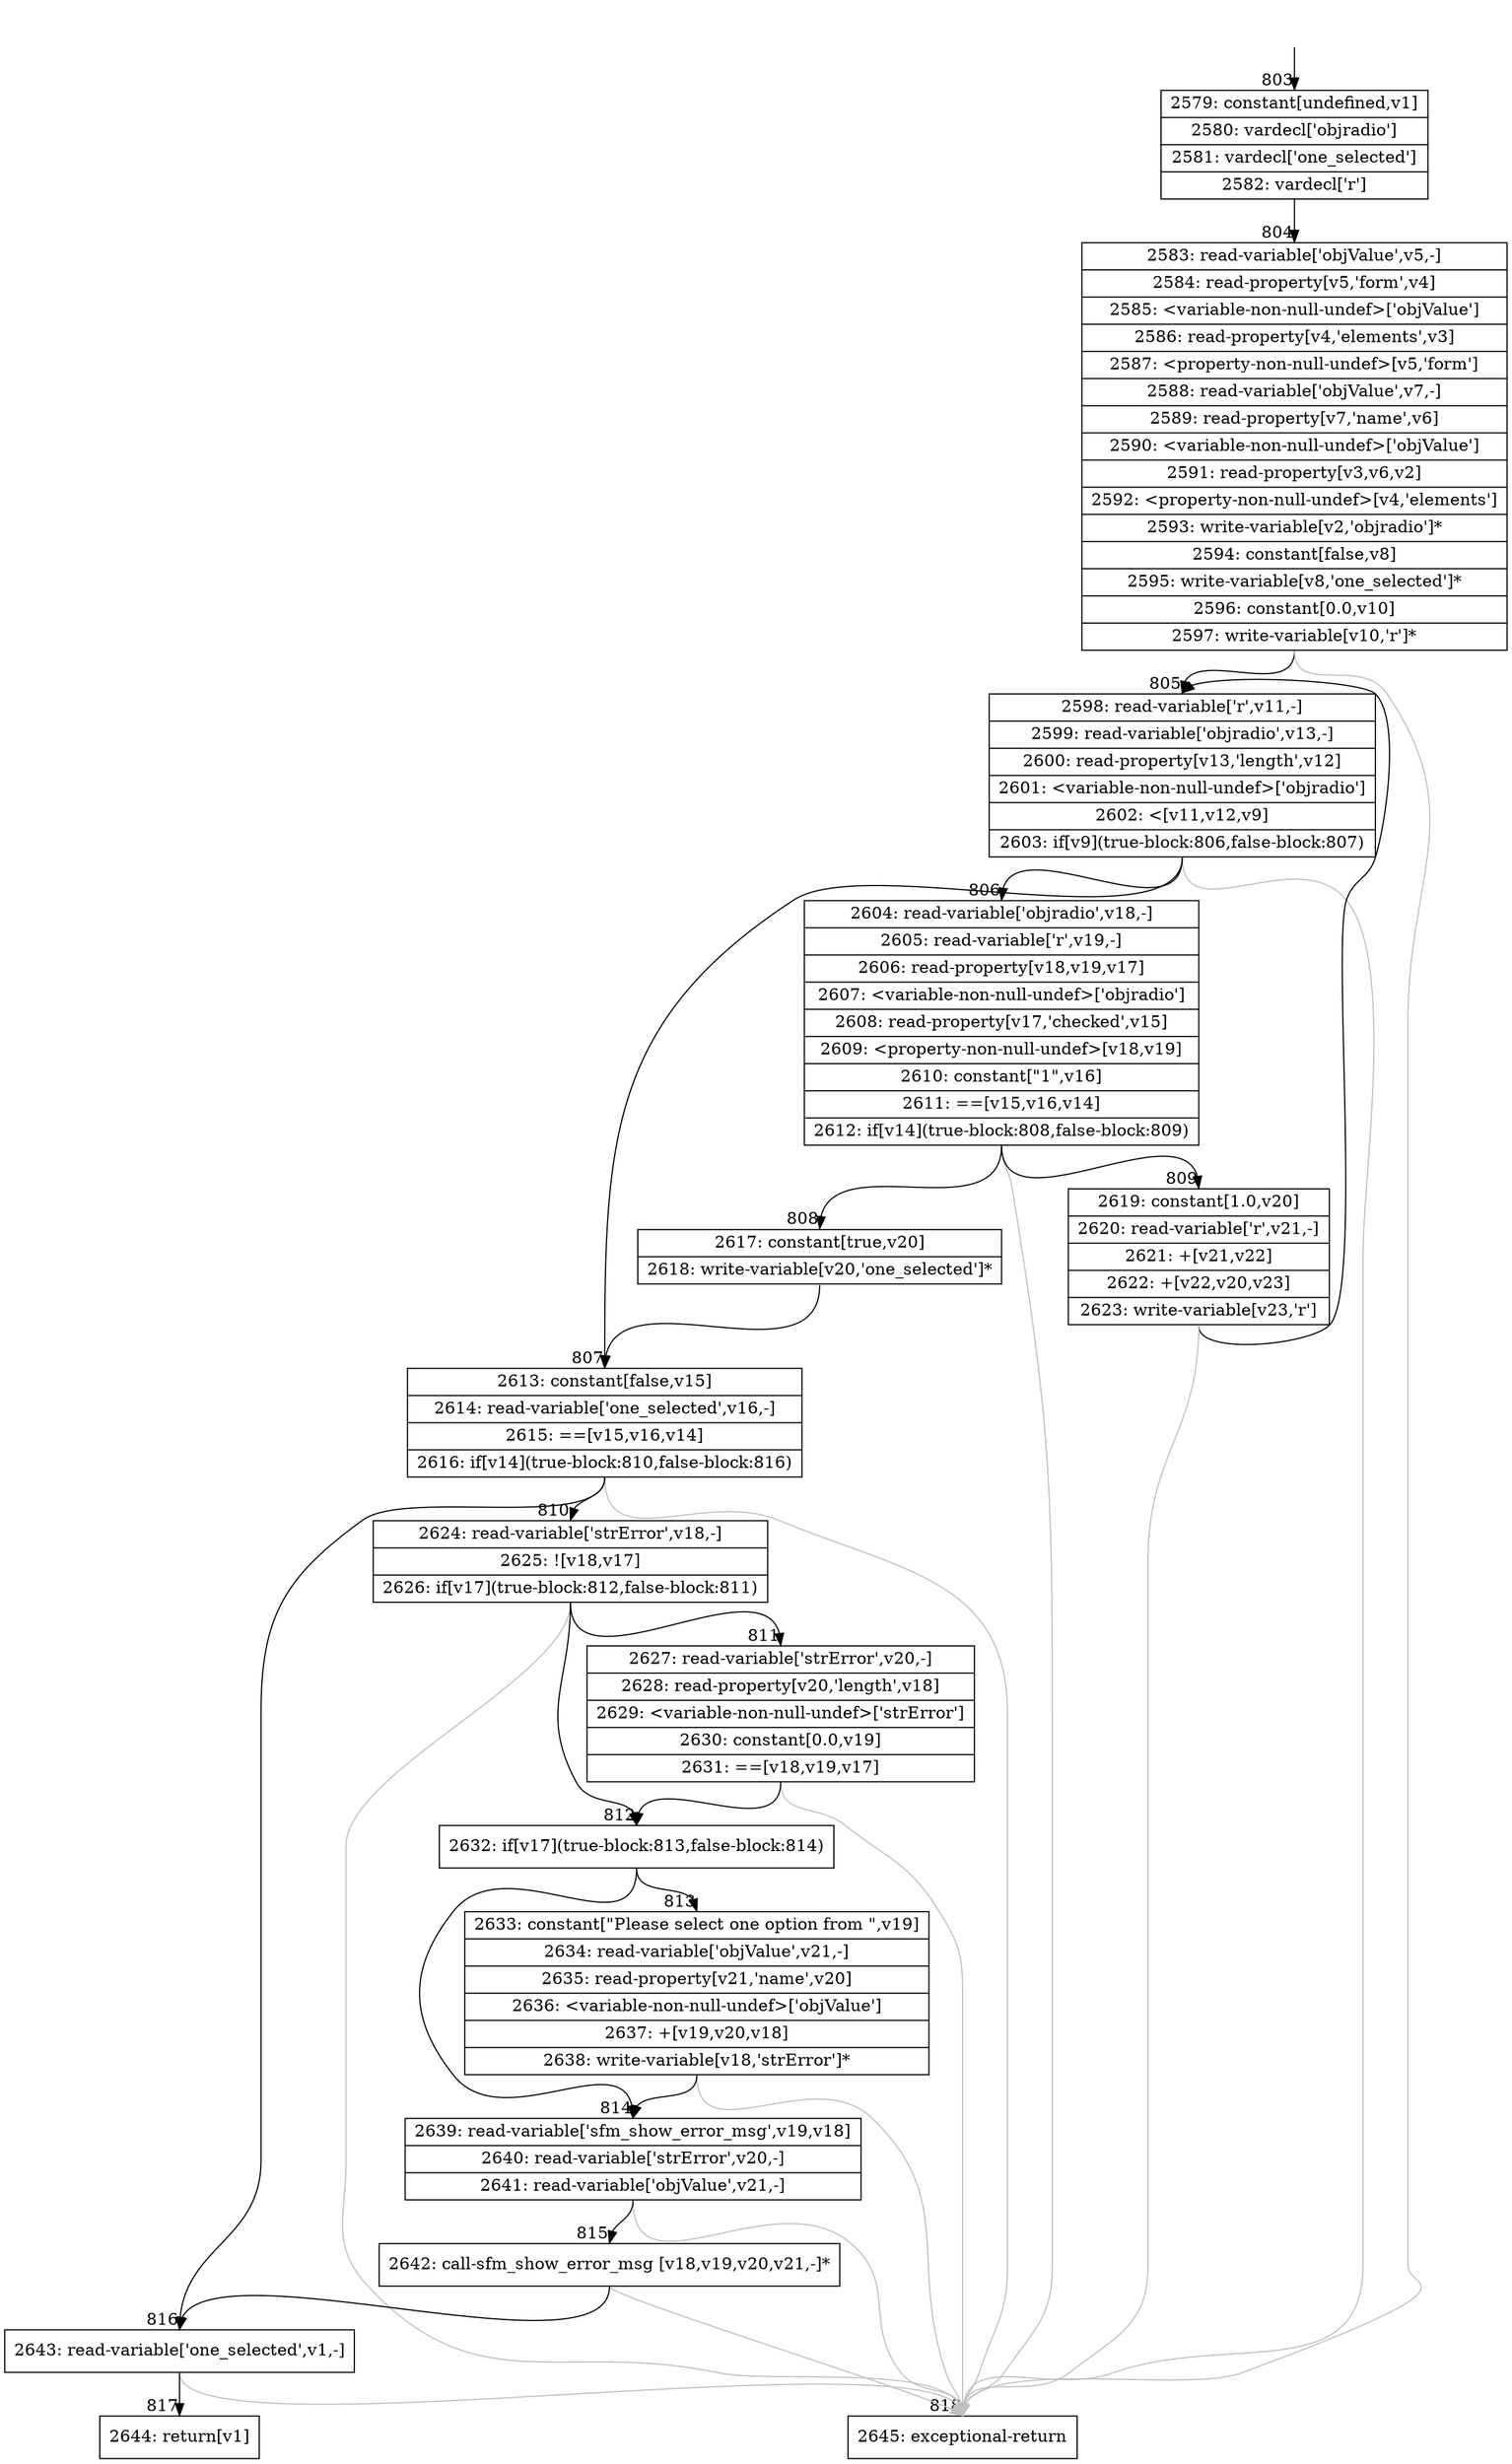 digraph {
rankdir="TD"
BB_entry57[shape=none,label=""];
BB_entry57 -> BB803 [tailport=s, headport=n, headlabel="    803"]
BB803 [shape=record label="{2579: constant[undefined,v1]|2580: vardecl['objradio']|2581: vardecl['one_selected']|2582: vardecl['r']}" ] 
BB803 -> BB804 [tailport=s, headport=n, headlabel="      804"]
BB804 [shape=record label="{2583: read-variable['objValue',v5,-]|2584: read-property[v5,'form',v4]|2585: \<variable-non-null-undef\>['objValue']|2586: read-property[v4,'elements',v3]|2587: \<property-non-null-undef\>[v5,'form']|2588: read-variable['objValue',v7,-]|2589: read-property[v7,'name',v6]|2590: \<variable-non-null-undef\>['objValue']|2591: read-property[v3,v6,v2]|2592: \<property-non-null-undef\>[v4,'elements']|2593: write-variable[v2,'objradio']*|2594: constant[false,v8]|2595: write-variable[v8,'one_selected']*|2596: constant[0.0,v10]|2597: write-variable[v10,'r']*}" ] 
BB804 -> BB805 [tailport=s, headport=n, headlabel="      805"]
BB804 -> BB818 [tailport=s, headport=n, color=gray, headlabel="      818"]
BB805 [shape=record label="{2598: read-variable['r',v11,-]|2599: read-variable['objradio',v13,-]|2600: read-property[v13,'length',v12]|2601: \<variable-non-null-undef\>['objradio']|2602: \<[v11,v12,v9]|2603: if[v9](true-block:806,false-block:807)}" ] 
BB805 -> BB806 [tailport=s, headport=n, headlabel="      806"]
BB805 -> BB807 [tailport=s, headport=n, headlabel="      807"]
BB805 -> BB818 [tailport=s, headport=n, color=gray]
BB806 [shape=record label="{2604: read-variable['objradio',v18,-]|2605: read-variable['r',v19,-]|2606: read-property[v18,v19,v17]|2607: \<variable-non-null-undef\>['objradio']|2608: read-property[v17,'checked',v15]|2609: \<property-non-null-undef\>[v18,v19]|2610: constant[\"1\",v16]|2611: ==[v15,v16,v14]|2612: if[v14](true-block:808,false-block:809)}" ] 
BB806 -> BB808 [tailport=s, headport=n, headlabel="      808"]
BB806 -> BB809 [tailport=s, headport=n, headlabel="      809"]
BB806 -> BB818 [tailport=s, headport=n, color=gray]
BB807 [shape=record label="{2613: constant[false,v15]|2614: read-variable['one_selected',v16,-]|2615: ==[v15,v16,v14]|2616: if[v14](true-block:810,false-block:816)}" ] 
BB807 -> BB810 [tailport=s, headport=n, headlabel="      810"]
BB807 -> BB816 [tailport=s, headport=n, headlabel="      816"]
BB807 -> BB818 [tailport=s, headport=n, color=gray]
BB808 [shape=record label="{2617: constant[true,v20]|2618: write-variable[v20,'one_selected']*}" ] 
BB808 -> BB807 [tailport=s, headport=n]
BB809 [shape=record label="{2619: constant[1.0,v20]|2620: read-variable['r',v21,-]|2621: +[v21,v22]|2622: +[v22,v20,v23]|2623: write-variable[v23,'r']}" ] 
BB809 -> BB805 [tailport=s, headport=n]
BB809 -> BB818 [tailport=s, headport=n, color=gray]
BB810 [shape=record label="{2624: read-variable['strError',v18,-]|2625: ![v18,v17]|2626: if[v17](true-block:812,false-block:811)}" ] 
BB810 -> BB812 [tailport=s, headport=n, headlabel="      812"]
BB810 -> BB811 [tailport=s, headport=n, headlabel="      811"]
BB810 -> BB818 [tailport=s, headport=n, color=gray]
BB811 [shape=record label="{2627: read-variable['strError',v20,-]|2628: read-property[v20,'length',v18]|2629: \<variable-non-null-undef\>['strError']|2630: constant[0.0,v19]|2631: ==[v18,v19,v17]}" ] 
BB811 -> BB812 [tailport=s, headport=n]
BB811 -> BB818 [tailport=s, headport=n, color=gray]
BB812 [shape=record label="{2632: if[v17](true-block:813,false-block:814)}" ] 
BB812 -> BB813 [tailport=s, headport=n, headlabel="      813"]
BB812 -> BB814 [tailport=s, headport=n, headlabel="      814"]
BB813 [shape=record label="{2633: constant[\"Please select one option from \",v19]|2634: read-variable['objValue',v21,-]|2635: read-property[v21,'name',v20]|2636: \<variable-non-null-undef\>['objValue']|2637: +[v19,v20,v18]|2638: write-variable[v18,'strError']*}" ] 
BB813 -> BB814 [tailport=s, headport=n]
BB813 -> BB818 [tailport=s, headport=n, color=gray]
BB814 [shape=record label="{2639: read-variable['sfm_show_error_msg',v19,v18]|2640: read-variable['strError',v20,-]|2641: read-variable['objValue',v21,-]}" ] 
BB814 -> BB815 [tailport=s, headport=n, headlabel="      815"]
BB814 -> BB818 [tailport=s, headport=n, color=gray]
BB815 [shape=record label="{2642: call-sfm_show_error_msg [v18,v19,v20,v21,-]*}" ] 
BB815 -> BB816 [tailport=s, headport=n]
BB815 -> BB818 [tailport=s, headport=n, color=gray]
BB816 [shape=record label="{2643: read-variable['one_selected',v1,-]}" ] 
BB816 -> BB817 [tailport=s, headport=n, headlabel="      817"]
BB816 -> BB818 [tailport=s, headport=n, color=gray]
BB817 [shape=record label="{2644: return[v1]}" ] 
BB818 [shape=record label="{2645: exceptional-return}" ] 
//#$~ 1038
}
